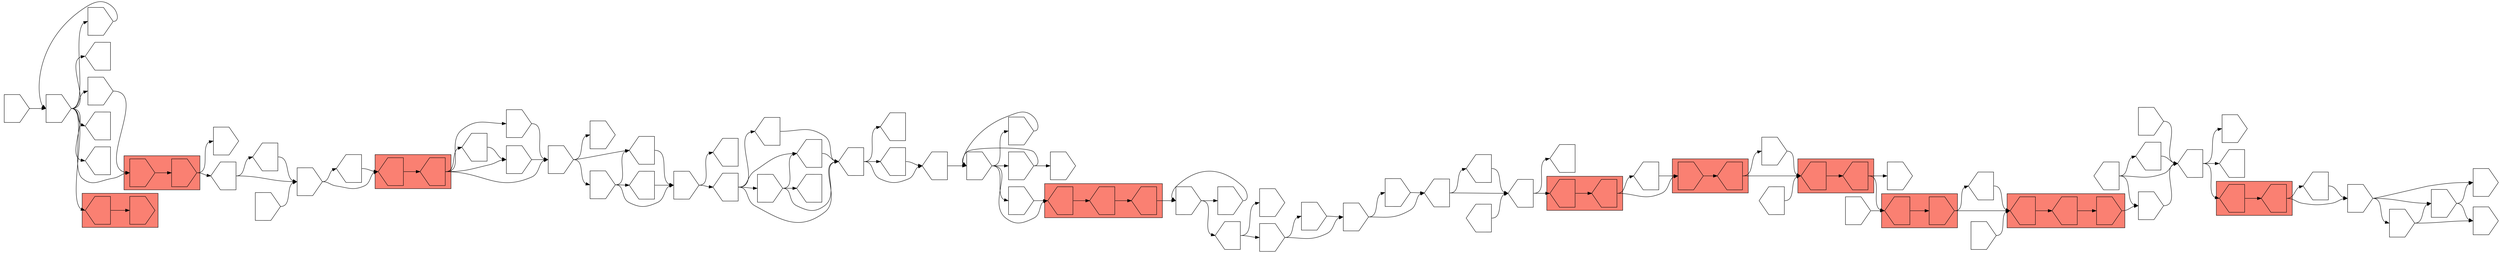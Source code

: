 digraph asm {
	rotate=90;
	edge [headport=n,tailport=s];
subgraph cluster_C5989_7274 {
	5989 [label="",height=1,width=1,shape=house];
	7274 [label="",height=1,width=1,shape=invhouse];
	style=filled;
	fillcolor=salmon;
}
subgraph cluster_C8959_4911 {
	8959 [label="",height=1,width=1,shape=invhouse];
	4911 [label="",height=1,width=1,shape=invhouse];
	style=filled;
	fillcolor=salmon;
}
subgraph cluster_C20140_21153 {
	20140 [label="",height=1,width=1,shape=house];
	21153 [label="",height=1,width=1,shape=house];
	style=filled;
	fillcolor=salmon;
}
subgraph cluster_C3368_859_10507 {
	3368 [label="",height=1,width=1,shape=house];
	859 [label="",height=1,width=1,shape=house];
	10507 [label="",height=1,width=1,shape=house];
	style=filled;
	fillcolor=salmon;
}
subgraph cluster_C11562_19808 {
	11562 [label="",height=1,width=1,shape=house];
	19808 [label="",height=1,width=1,shape=house];
	style=filled;
	fillcolor=salmon;
}
subgraph cluster_C6705_14584 {
	6705 [label="",height=1,width=1,shape=invhouse];
	14584 [label="",height=1,width=1,shape=house];
	style=filled;
	fillcolor=salmon;
}
subgraph cluster_C1912_3462 {
	1912 [label="",height=1,width=1,shape=house];
	3462 [label="",height=1,width=1,shape=house];
	style=filled;
	fillcolor=salmon;
}
subgraph cluster_C20455_4324 {
	20455 [label="",height=1,width=1,shape=house];
	4324 [label="",height=1,width=1,shape=invhouse];
	style=filled;
	fillcolor=salmon;
}
subgraph cluster_C1722_11918_16014 {
	1722 [label="",height=1,width=1,shape=house];
	11918 [label="",height=1,width=1,shape=house];
	16014 [label="",height=1,width=1,shape=invhouse];
	style=filled;
	fillcolor=salmon;
}
subgraph cluster_C1246_6798 {
	1246 [label="",height=1,width=1,shape=house];
	6798 [label="",height=1,width=1,shape=house];
	style=filled;
	fillcolor=salmon;
}
	19361 [label="",height=1,width=1,shape=invhouse];
	4936 [label="",height=1,width=1,shape=house];
	8676 [label="",height=1,width=1,shape=house];
	14852 [label="",height=1,width=1,shape=house];
	7588 [label="",height=1,width=1,shape=invhouse];
	16962 [label="",height=1,width=1,shape=house];
	4269 [label="",height=1,width=1,shape=invhouse];
	12058 [label="",height=1,width=1,shape=invhouse];
	305 [label="",height=1,width=1,shape=invhouse];
	245 [label="",height=1,width=1,shape=house];
	2246 [label="",height=1,width=1,shape=house];
	5437 [label="",height=1,width=1,shape=house];
	21547 [label="",height=1,width=1,shape=invhouse];
	11048 [label="",height=1,width=1,shape=invhouse];
	3717 [label="",height=1,width=1,shape=house];
	7668 [label="",height=1,width=1,shape=invhouse];
	5798 [label="",height=1,width=1,shape=invhouse];
	2970 [label="",height=1,width=1,shape=house];
	3547 [label="",height=1,width=1,shape=house];
	17861 [label="",height=1,width=1,shape=invhouse];
	17604 [label="",height=1,width=1,shape=invhouse];
	4312 [label="",height=1,width=1,shape=house];
	705 [label="",height=1,width=1,shape=invhouse];
	10100 [label="",height=1,width=1,shape=invhouse];
	5168 [label="",height=1,width=1,shape=invhouse];
	16222 [label="",height=1,width=1,shape=invhouse];
	16849 [label="",height=1,width=1,shape=invhouse];
	16544 [label="",height=1,width=1,shape=house];
	8139 [label="",height=1,width=1,shape=house];
	10076 [label="",height=1,width=1,shape=invhouse];
	15450 [label="",height=1,width=1,shape=house];
	17682 [label="",height=1,width=1,shape=house];
	16156 [label="",height=1,width=1,shape=invhouse];
	16180 [label="",height=1,width=1,shape=invhouse];
	16191 [label="",height=1,width=1,shape=house];
	17871 [label="",height=1,width=1,shape=invhouse];
	14560 [label="",height=1,width=1,shape=house];
	14624 [label="",height=1,width=1,shape=invhouse];
	14296 [label="",height=1,width=1,shape=house];
	17988 [label="",height=1,width=1,shape=house];
	14137 [label="",height=1,width=1,shape=house];
	14164 [label="",height=1,width=1,shape=house];
	7669 [label="",height=1,width=1,shape=invhouse];
	18599 [label="",height=1,width=1,shape=invhouse];
	10161 [label="",height=1,width=1,shape=invhouse];
	12097 [label="",height=1,width=1,shape=invhouse];
	9749 [label="",height=1,width=1,shape=invhouse];
	6400 [label="",height=1,width=1,shape=invhouse];
	12600 [label="",height=1,width=1,shape=invhouse];
	12785 [label="",height=1,width=1,shape=invhouse];
	8302 [label="",height=1,width=1,shape=house];
	15039 [label="",height=1,width=1,shape=house];
	9484 [label="",height=1,width=1,shape=invhouse];
	7351 [label="",height=1,width=1,shape=house];
	14249 [label="",height=1,width=1,shape=house];
	15176 [label="",height=1,width=1,shape=house];
	5369 [label="",height=1,width=1,shape=house];
	13250 [label="",height=1,width=1,shape=house];
	16834 [label="",height=1,width=1,shape=house];
	15396 [label="",height=1,width=1,shape=invhouse];
	10121 [label="",height=1,width=1,shape=invhouse];
	14371 [label="",height=1,width=1,shape=house];
	16301 [label="",height=1,width=1,shape=invhouse];
	10587 [label="",height=1,width=1,shape=house];
	16555 [label="",height=1,width=1,shape=invhouse];
	18628 [label="",height=1,width=1,shape=invhouse];
	13427 [label="",height=1,width=1,shape=invhouse];
	9323 [label="",height=1,width=1,shape=house];
	9412 [label="",height=1,width=1,shape=invhouse];
	16155 [label="",height=1,width=1,shape=invhouse];
	5989 -> 7274
	19361 -> 4936
	19361 -> 5989
	19361 -> 8676
	19361 -> 8959
	19361 -> 9323
	19361 -> 9412
	19361 -> 13427
	8959 -> 4911
	4911 -> 14852
	4911 -> 18628
	14852 -> 7588
	14852 -> 10587
	7588 -> 16962
	7588 -> 20140
	16962 -> 20140
	20140 -> 21153
	21153 -> 4269
	21153 -> 10121
	21153 -> 14371
	21153 -> 16301
	4269 -> 12058
	4269 -> 13250
	4269 -> 15396
	12058 -> 305
	12058 -> 13250
	12058 -> 16834
	305 -> 245
	305 -> 5369
	245 -> 2246
	245 -> 9484
	245 -> 14249
	245 -> 15176
	2246 -> 5437
	2246 -> 8302
	2246 -> 15039
	5437 -> 21547
	21547 -> 3368
	21547 -> 6400
	21547 -> 9749
	21547 -> 12785
	3368 -> 859
	859 -> 10507
	10507 -> 11048
	11048 -> 3717
	11048 -> 12097
	3717 -> 7668
	3717 -> 10161
	7668 -> 5798
	7668 -> 18599
	5798 -> 2970
	5798 -> 7669
	2970 -> 3547
	2970 -> 14164
	3547 -> 11562
	3547 -> 17988
	11562 -> 19808
	19808 -> 6705
	19808 -> 14296
	6705 -> 14584
	14584 -> 1912
	14584 -> 14624
	1912 -> 3462
	3462 -> 17861
	3462 -> 20455
	20455 -> 4324
	4324 -> 1722
	4324 -> 16191
	1722 -> 11918
	11918 -> 16014
	16014 -> 17604
	17604 -> 4312
	4312 -> 1246
	4312 -> 8139
	4312 -> 10076
	1246 -> 6798
	6798 -> 705
	6798 -> 16544
	705 -> 10100
	705 -> 16222
	705 -> 16849
	10100 -> 5168
	10100 -> 16222
	16222 -> 5168
	16222 -> 16849
	16544 -> 705
	15450 -> 4312
	15450 -> 17604
	15450 -> 17682
	17682 -> 4312
	16156 -> 4312
	16180 -> 1722
	16191 -> 1722
	17871 -> 20455
	14560 -> 1912
	14624 -> 1912
	14296 -> 6705
	14137 -> 3547
	14164 -> 3547
	7669 -> 2970
	18599 -> 5798
	12097 -> 11048
	9749 -> 3368
	6400 -> 12600
	6400 -> 21547
	12785 -> 21547
	8302 -> 5437
	9484 -> 2246
	9484 -> 7351
	9484 -> 14249
	14249 -> 2246
	15176 -> 2246
	13250 -> 305
	16834 -> 305
	10121 -> 4269
	14371 -> 10121
	16301 -> 4269
	10587 -> 7588
	16555 -> 7588
	13427 -> 8959
	9412 -> 19361
	16155 -> 19361
}